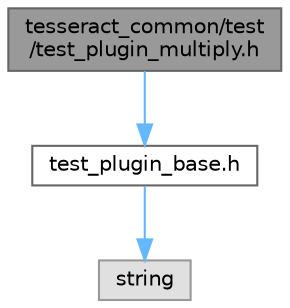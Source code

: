 digraph "tesseract_common/test/test_plugin_multiply.h"
{
 // LATEX_PDF_SIZE
  bgcolor="transparent";
  edge [fontname=Helvetica,fontsize=10,labelfontname=Helvetica,labelfontsize=10];
  node [fontname=Helvetica,fontsize=10,shape=box,height=0.2,width=0.4];
  Node1 [label="tesseract_common/test\l/test_plugin_multiply.h",height=0.2,width=0.4,color="gray40", fillcolor="grey60", style="filled", fontcolor="black",tooltip="Plugin Test plugin class."];
  Node1 -> Node2 [color="steelblue1",style="solid"];
  Node2 [label="test_plugin_base.h",height=0.2,width=0.4,color="grey40", fillcolor="white", style="filled",URL="$d8/d89/test__plugin__base_8h.html",tooltip="Plugin Test plugin base class."];
  Node2 -> Node3 [color="steelblue1",style="solid"];
  Node3 [label="string",height=0.2,width=0.4,color="grey60", fillcolor="#E0E0E0", style="filled",tooltip=" "];
}
